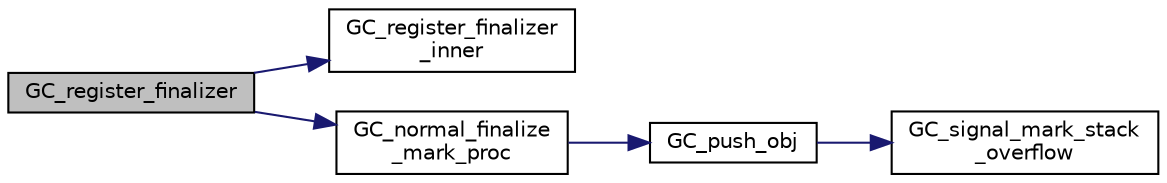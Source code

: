 digraph "GC_register_finalizer"
{
  edge [fontname="Helvetica",fontsize="10",labelfontname="Helvetica",labelfontsize="10"];
  node [fontname="Helvetica",fontsize="10",shape=record];
  rankdir="LR";
  Node3171 [label="GC_register_finalizer",height=0.2,width=0.4,color="black", fillcolor="grey75", style="filled", fontcolor="black"];
  Node3171 -> Node3172 [color="midnightblue",fontsize="10",style="solid",fontname="Helvetica"];
  Node3172 [label="GC_register_finalizer\l_inner",height=0.2,width=0.4,color="black", fillcolor="white", style="filled",URL="$d3/d1e/finalize_8c.html#ab55c7b28e0047a802bf670c3240af122"];
  Node3171 -> Node3173 [color="midnightblue",fontsize="10",style="solid",fontname="Helvetica"];
  Node3173 [label="GC_normal_finalize\l_mark_proc",height=0.2,width=0.4,color="black", fillcolor="white", style="filled",URL="$d3/d1e/finalize_8c.html#ad08f29bfcd6a376a69cedd2f97586baa"];
  Node3173 -> Node3174 [color="midnightblue",fontsize="10",style="solid",fontname="Helvetica"];
  Node3174 [label="GC_push_obj",height=0.2,width=0.4,color="black", fillcolor="white", style="filled",URL="$d8/d2e/gc__pmark_8h.html#a3bf1b3df20d6725c7b48570dc6334ae9"];
  Node3174 -> Node3175 [color="midnightblue",fontsize="10",style="solid",fontname="Helvetica"];
  Node3175 [label="GC_signal_mark_stack\l_overflow",height=0.2,width=0.4,color="black", fillcolor="white", style="filled",URL="$d8/d2e/gc__pmark_8h.html#ac7235e2e6e7dee5b8d82acb48bbf7c47"];
}
